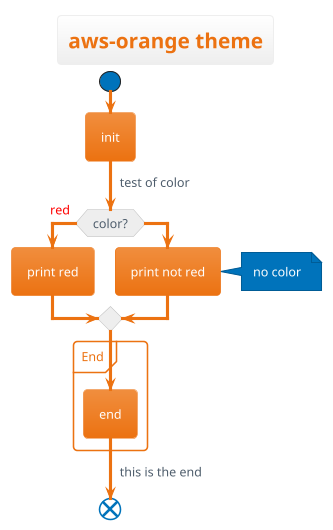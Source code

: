 ' Do not edit
' Theme Gallery
' autogenerated by script
@startuml
!theme aws-orange
title aws-orange theme
start
:init;
-> test of color;
if (color?) is (<color:red>red) then
  :print red;
else 
  :print not red;
  note right: no color
endif
partition End {
  :end;
}
-> this is the end;
end
@enduml
